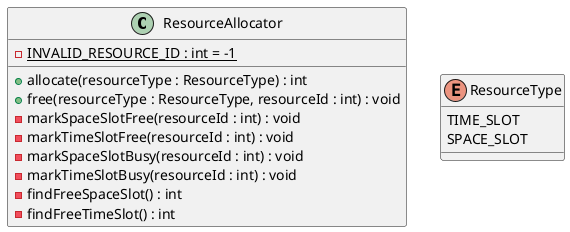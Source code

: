 @startuml
'https://plantuml.com/class-diagram

class ResourceAllocator

class ResourceAllocator {
- {static} INVALID_RESOURCE_ID : int = -1
+ allocate(resourceType : ResourceType) : int
+ free(resourceType : ResourceType, resourceId : int) : void
- markSpaceSlotFree(resourceId : int) : void
- markTimeSlotFree(resourceId : int) : void
- markSpaceSlotBusy(resourceId : int) : void
- markTimeSlotBusy(resourceId : int) : void
- findFreeSpaceSlot() : int
- findFreeTimeSlot() : int
}

enum ResourceType {
TIME_SLOT
SPACE_SLOT
}

@enduml